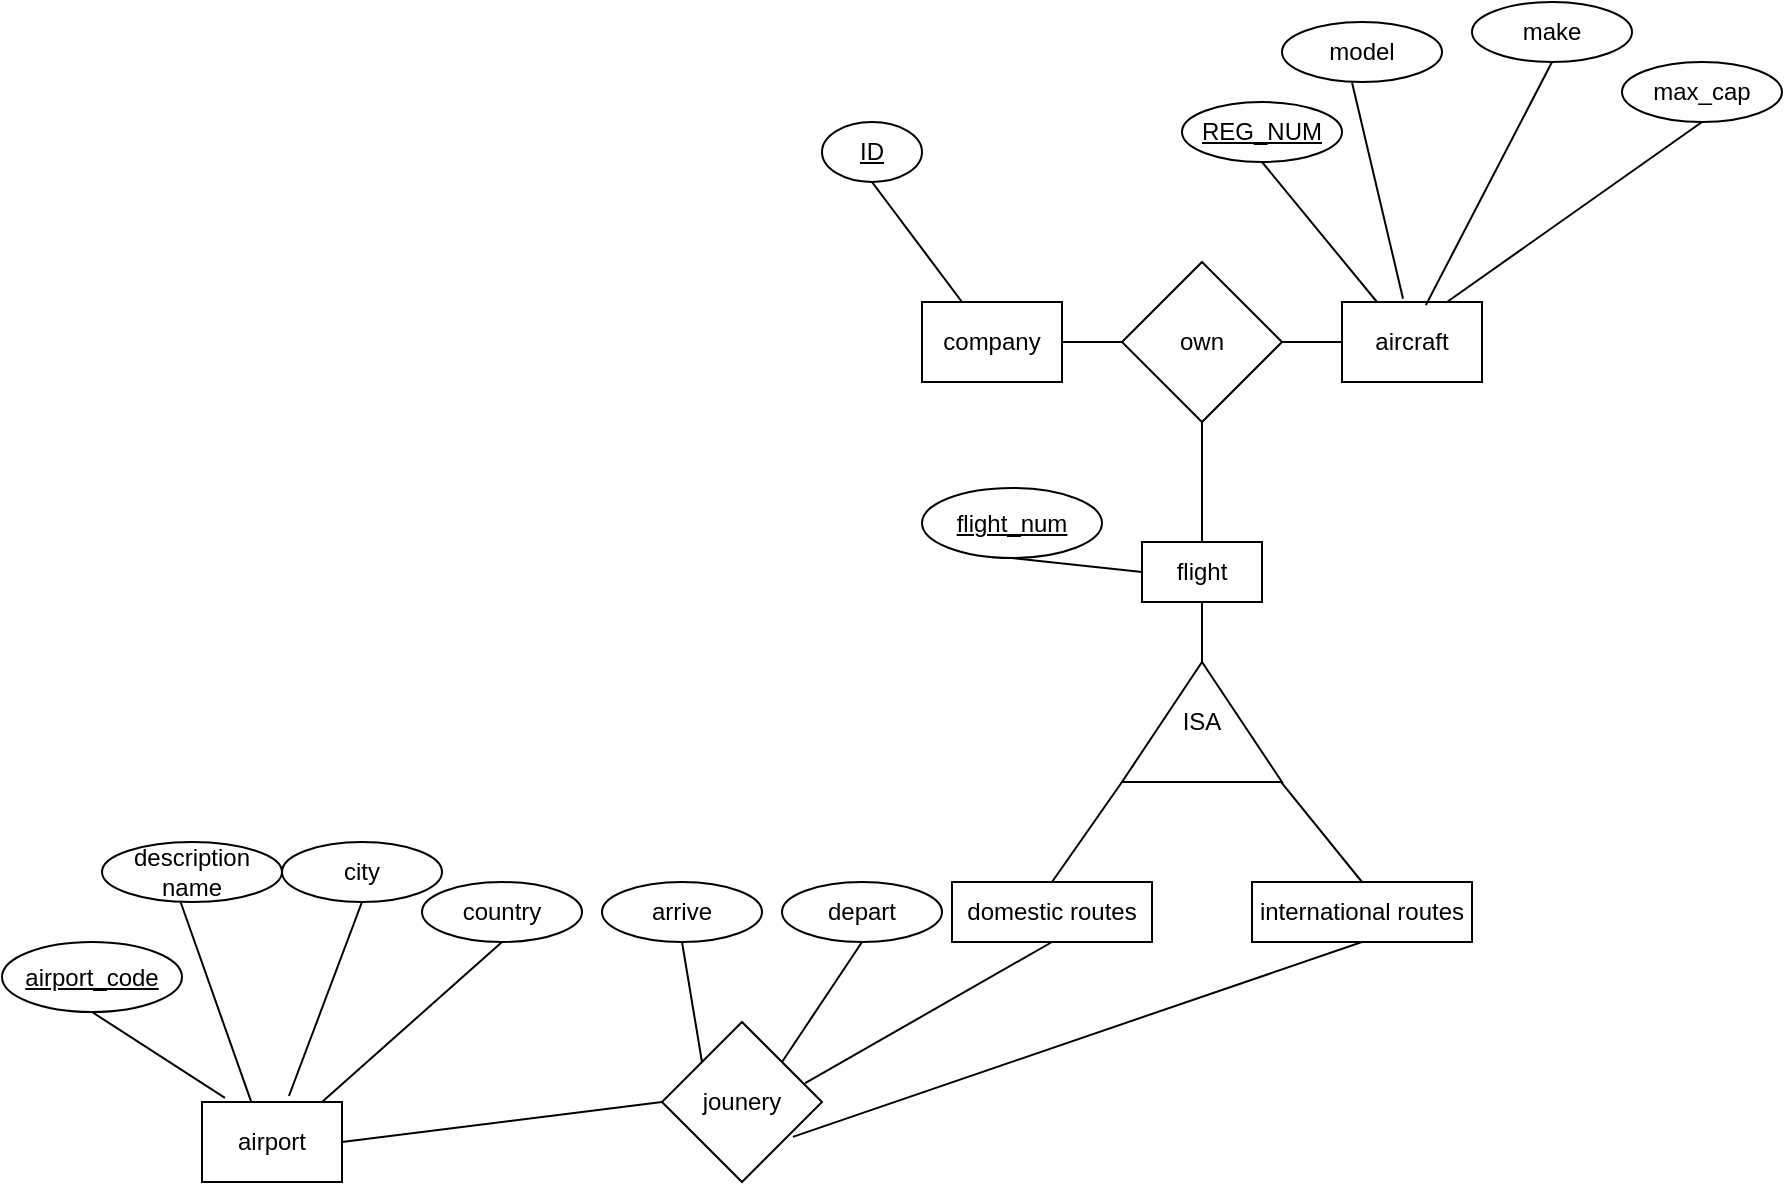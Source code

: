 <mxfile version="21.0.8" type="github">
  <diagram name="第1頁" id="mBwmzWAm_jQV8ARpH_K5">
    <mxGraphModel dx="1953" dy="591" grid="1" gridSize="10" guides="1" tooltips="1" connect="1" arrows="1" fold="1" page="1" pageScale="1" pageWidth="850" pageHeight="1100" math="0" shadow="0">
      <root>
        <mxCell id="0" />
        <mxCell id="1" parent="0" />
        <mxCell id="OUYbvoZZh8LId9jWtcb5-1" value="company" style="rounded=0;whiteSpace=wrap;html=1;" parent="1" vertex="1">
          <mxGeometry x="360" y="440" width="70" height="40" as="geometry" />
        </mxCell>
        <mxCell id="OUYbvoZZh8LId9jWtcb5-2" value="&lt;u&gt;ID&lt;/u&gt;" style="ellipse;whiteSpace=wrap;html=1;" parent="1" vertex="1">
          <mxGeometry x="310" y="350" width="50" height="30" as="geometry" />
        </mxCell>
        <mxCell id="OUYbvoZZh8LId9jWtcb5-3" value="" style="endArrow=none;html=1;rounded=0;entryX=0.5;entryY=1;entryDx=0;entryDy=0;" parent="1" target="OUYbvoZZh8LId9jWtcb5-2" edge="1">
          <mxGeometry width="50" height="50" relative="1" as="geometry">
            <mxPoint x="380" y="440" as="sourcePoint" />
            <mxPoint x="470" y="450" as="targetPoint" />
          </mxGeometry>
        </mxCell>
        <mxCell id="OUYbvoZZh8LId9jWtcb5-4" value="" style="endArrow=none;html=1;rounded=0;entryX=1;entryY=0.5;entryDx=0;entryDy=0;exitX=0;exitY=0.5;exitDx=0;exitDy=0;" parent="1" source="OUYbvoZZh8LId9jWtcb5-5" target="OUYbvoZZh8LId9jWtcb5-1" edge="1">
          <mxGeometry width="50" height="50" relative="1" as="geometry">
            <mxPoint x="500" y="460" as="sourcePoint" />
            <mxPoint x="345" y="390" as="targetPoint" />
          </mxGeometry>
        </mxCell>
        <mxCell id="OUYbvoZZh8LId9jWtcb5-5" value="own" style="rhombus;whiteSpace=wrap;html=1;" parent="1" vertex="1">
          <mxGeometry x="460" y="420" width="80" height="80" as="geometry" />
        </mxCell>
        <mxCell id="OUYbvoZZh8LId9jWtcb5-7" value="" style="endArrow=none;html=1;rounded=0;entryX=1;entryY=0.5;entryDx=0;entryDy=0;exitX=0;exitY=0.5;exitDx=0;exitDy=0;" parent="1" source="OUYbvoZZh8LId9jWtcb5-8" target="OUYbvoZZh8LId9jWtcb5-5" edge="1">
          <mxGeometry width="50" height="50" relative="1" as="geometry">
            <mxPoint x="620" y="460" as="sourcePoint" />
            <mxPoint x="470" y="450" as="targetPoint" />
          </mxGeometry>
        </mxCell>
        <mxCell id="OUYbvoZZh8LId9jWtcb5-8" value="aircraft" style="rounded=0;whiteSpace=wrap;html=1;" parent="1" vertex="1">
          <mxGeometry x="570" y="440" width="70" height="40" as="geometry" />
        </mxCell>
        <mxCell id="OUYbvoZZh8LId9jWtcb5-9" value="&lt;u&gt;REG_NUM&lt;/u&gt;" style="ellipse;whiteSpace=wrap;html=1;" parent="1" vertex="1">
          <mxGeometry x="490" y="340" width="80" height="30" as="geometry" />
        </mxCell>
        <mxCell id="OUYbvoZZh8LId9jWtcb5-10" value="" style="endArrow=none;html=1;rounded=0;entryX=0.5;entryY=1;entryDx=0;entryDy=0;exitX=0.25;exitY=0;exitDx=0;exitDy=0;" parent="1" source="OUYbvoZZh8LId9jWtcb5-8" target="OUYbvoZZh8LId9jWtcb5-9" edge="1">
          <mxGeometry width="50" height="50" relative="1" as="geometry">
            <mxPoint x="420" y="500" as="sourcePoint" />
            <mxPoint x="470" y="450" as="targetPoint" />
          </mxGeometry>
        </mxCell>
        <mxCell id="OUYbvoZZh8LId9jWtcb5-11" value="max_cap" style="ellipse;whiteSpace=wrap;html=1;" parent="1" vertex="1">
          <mxGeometry x="710" y="320" width="80" height="30" as="geometry" />
        </mxCell>
        <mxCell id="OUYbvoZZh8LId9jWtcb5-12" value="make" style="ellipse;whiteSpace=wrap;html=1;" parent="1" vertex="1">
          <mxGeometry x="635" y="290" width="80" height="30" as="geometry" />
        </mxCell>
        <mxCell id="OUYbvoZZh8LId9jWtcb5-13" value="" style="endArrow=none;html=1;rounded=0;entryX=0.5;entryY=1;entryDx=0;entryDy=0;exitX=0.75;exitY=0;exitDx=0;exitDy=0;" parent="1" source="OUYbvoZZh8LId9jWtcb5-8" target="OUYbvoZZh8LId9jWtcb5-11" edge="1">
          <mxGeometry width="50" height="50" relative="1" as="geometry">
            <mxPoint x="420" y="500" as="sourcePoint" />
            <mxPoint x="470" y="450" as="targetPoint" />
          </mxGeometry>
        </mxCell>
        <mxCell id="OUYbvoZZh8LId9jWtcb5-14" value="model" style="ellipse;whiteSpace=wrap;html=1;" parent="1" vertex="1">
          <mxGeometry x="540" y="300" width="80" height="30" as="geometry" />
        </mxCell>
        <mxCell id="OUYbvoZZh8LId9jWtcb5-15" value="" style="endArrow=none;html=1;rounded=0;entryX=0.436;entryY=-0.041;entryDx=0;entryDy=0;entryPerimeter=0;exitX=0.438;exitY=1.012;exitDx=0;exitDy=0;exitPerimeter=0;" parent="1" source="OUYbvoZZh8LId9jWtcb5-14" target="OUYbvoZZh8LId9jWtcb5-8" edge="1">
          <mxGeometry width="50" height="50" relative="1" as="geometry">
            <mxPoint x="420" y="500" as="sourcePoint" />
            <mxPoint x="470" y="450" as="targetPoint" />
          </mxGeometry>
        </mxCell>
        <mxCell id="OUYbvoZZh8LId9jWtcb5-16" value="" style="endArrow=none;html=1;rounded=0;exitX=0.599;exitY=0.039;exitDx=0;exitDy=0;exitPerimeter=0;entryX=0.5;entryY=1;entryDx=0;entryDy=0;" parent="1" source="OUYbvoZZh8LId9jWtcb5-8" target="OUYbvoZZh8LId9jWtcb5-12" edge="1">
          <mxGeometry width="50" height="50" relative="1" as="geometry">
            <mxPoint x="420" y="500" as="sourcePoint" />
            <mxPoint x="470" y="450" as="targetPoint" />
          </mxGeometry>
        </mxCell>
        <mxCell id="OUYbvoZZh8LId9jWtcb5-17" value="" style="endArrow=none;html=1;rounded=0;entryX=0.5;entryY=1;entryDx=0;entryDy=0;exitX=0.5;exitY=0;exitDx=0;exitDy=0;" parent="1" source="OUYbvoZZh8LId9jWtcb5-18" target="OUYbvoZZh8LId9jWtcb5-5" edge="1">
          <mxGeometry width="50" height="50" relative="1" as="geometry">
            <mxPoint x="500" y="560" as="sourcePoint" />
            <mxPoint x="470" y="450" as="targetPoint" />
          </mxGeometry>
        </mxCell>
        <mxCell id="OUYbvoZZh8LId9jWtcb5-18" value="flight" style="rounded=0;whiteSpace=wrap;html=1;" parent="1" vertex="1">
          <mxGeometry x="470" y="560" width="60" height="30" as="geometry" />
        </mxCell>
        <mxCell id="OUYbvoZZh8LId9jWtcb5-19" value="ISA" style="triangle;whiteSpace=wrap;html=1;flipV=1;flipH=1;direction=south;" parent="1" vertex="1">
          <mxGeometry x="460" y="620" width="80" height="60" as="geometry" />
        </mxCell>
        <mxCell id="OUYbvoZZh8LId9jWtcb5-20" value="" style="endArrow=none;html=1;rounded=0;entryX=0.5;entryY=1;entryDx=0;entryDy=0;exitX=0;exitY=0.5;exitDx=0;exitDy=0;" parent="1" source="OUYbvoZZh8LId9jWtcb5-19" target="OUYbvoZZh8LId9jWtcb5-18" edge="1">
          <mxGeometry width="50" height="50" relative="1" as="geometry">
            <mxPoint x="420" y="500" as="sourcePoint" />
            <mxPoint x="470" y="450" as="targetPoint" />
          </mxGeometry>
        </mxCell>
        <mxCell id="OUYbvoZZh8LId9jWtcb5-21" value="" style="endArrow=none;html=1;rounded=0;exitX=0.5;exitY=0;exitDx=0;exitDy=0;" parent="1" source="OUYbvoZZh8LId9jWtcb5-23" edge="1">
          <mxGeometry width="50" height="50" relative="1" as="geometry">
            <mxPoint x="430" y="730" as="sourcePoint" />
            <mxPoint x="460" y="680" as="targetPoint" />
          </mxGeometry>
        </mxCell>
        <mxCell id="OUYbvoZZh8LId9jWtcb5-22" value="" style="endArrow=none;html=1;rounded=0;entryX=-0.003;entryY=0.996;entryDx=0;entryDy=0;entryPerimeter=0;exitX=0.5;exitY=0;exitDx=0;exitDy=0;" parent="1" source="OUYbvoZZh8LId9jWtcb5-24" target="OUYbvoZZh8LId9jWtcb5-19" edge="1">
          <mxGeometry width="50" height="50" relative="1" as="geometry">
            <mxPoint x="570" y="730" as="sourcePoint" />
            <mxPoint x="470" y="690" as="targetPoint" />
          </mxGeometry>
        </mxCell>
        <mxCell id="OUYbvoZZh8LId9jWtcb5-23" value=" domestic&amp;nbsp;routes" style="rounded=0;whiteSpace=wrap;html=1;" parent="1" vertex="1">
          <mxGeometry x="375" y="730" width="100" height="30" as="geometry" />
        </mxCell>
        <mxCell id="OUYbvoZZh8LId9jWtcb5-24" value="international routes" style="rounded=0;whiteSpace=wrap;html=1;" parent="1" vertex="1">
          <mxGeometry x="525" y="730" width="110" height="30" as="geometry" />
        </mxCell>
        <mxCell id="OUYbvoZZh8LId9jWtcb5-25" value="airport" style="rounded=0;whiteSpace=wrap;html=1;" parent="1" vertex="1">
          <mxGeometry y="840" width="70" height="40" as="geometry" />
        </mxCell>
        <mxCell id="OUYbvoZZh8LId9jWtcb5-26" value="&lt;u&gt;flight_num&lt;/u&gt;" style="ellipse;whiteSpace=wrap;html=1;" parent="1" vertex="1">
          <mxGeometry x="360" y="533" width="90" height="35" as="geometry" />
        </mxCell>
        <mxCell id="OUYbvoZZh8LId9jWtcb5-27" value="" style="endArrow=none;html=1;rounded=0;entryX=0.5;entryY=1;entryDx=0;entryDy=0;exitX=0;exitY=0.5;exitDx=0;exitDy=0;" parent="1" source="OUYbvoZZh8LId9jWtcb5-18" target="OUYbvoZZh8LId9jWtcb5-26" edge="1">
          <mxGeometry width="50" height="50" relative="1" as="geometry">
            <mxPoint x="460" y="590" as="sourcePoint" />
            <mxPoint x="520" y="635" as="targetPoint" />
          </mxGeometry>
        </mxCell>
        <mxCell id="OUYbvoZZh8LId9jWtcb5-28" value="&lt;u&gt;airport_code&lt;/u&gt;" style="ellipse;whiteSpace=wrap;html=1;" parent="1" vertex="1">
          <mxGeometry x="-100" y="760" width="90" height="35" as="geometry" />
        </mxCell>
        <mxCell id="OUYbvoZZh8LId9jWtcb5-29" value="" style="endArrow=none;html=1;rounded=0;entryX=0.5;entryY=1;entryDx=0;entryDy=0;exitX=0.164;exitY=-0.052;exitDx=0;exitDy=0;exitPerimeter=0;" parent="1" source="OUYbvoZZh8LId9jWtcb5-25" target="OUYbvoZZh8LId9jWtcb5-28" edge="1">
          <mxGeometry width="50" height="50" relative="1" as="geometry">
            <mxPoint x="10" y="802" as="sourcePoint" />
            <mxPoint x="60" y="862" as="targetPoint" />
          </mxGeometry>
        </mxCell>
        <mxCell id="OUYbvoZZh8LId9jWtcb5-30" value="description&lt;br/&gt;name" style="ellipse;whiteSpace=wrap;html=1;" parent="1" vertex="1">
          <mxGeometry x="-50" y="710" width="90" height="30" as="geometry" />
        </mxCell>
        <mxCell id="OUYbvoZZh8LId9jWtcb5-31" value="" style="endArrow=none;html=1;rounded=0;entryX=0.353;entryY=0.005;entryDx=0;entryDy=0;exitX=0.438;exitY=1.012;exitDx=0;exitDy=0;exitPerimeter=0;entryPerimeter=0;" parent="1" source="OUYbvoZZh8LId9jWtcb5-30" target="OUYbvoZZh8LId9jWtcb5-25" edge="1">
          <mxGeometry width="50" height="50" relative="1" as="geometry">
            <mxPoint x="-120" y="880" as="sourcePoint" />
            <mxPoint x="61" y="818" as="targetPoint" />
          </mxGeometry>
        </mxCell>
        <mxCell id="OUYbvoZZh8LId9jWtcb5-33" value="city" style="ellipse;whiteSpace=wrap;html=1;" parent="1" vertex="1">
          <mxGeometry x="40" y="710" width="80" height="30" as="geometry" />
        </mxCell>
        <mxCell id="OUYbvoZZh8LId9jWtcb5-34" value="" style="endArrow=none;html=1;rounded=0;exitX=0.621;exitY=-0.075;exitDx=0;exitDy=0;entryX=0.5;entryY=1;entryDx=0;entryDy=0;exitPerimeter=0;" parent="1" source="OUYbvoZZh8LId9jWtcb5-25" target="OUYbvoZZh8LId9jWtcb5-33" edge="1">
          <mxGeometry width="50" height="50" relative="1" as="geometry">
            <mxPoint x="35" y="842.5" as="sourcePoint" />
            <mxPoint x="-82" y="872.5" as="targetPoint" />
          </mxGeometry>
        </mxCell>
        <mxCell id="OUYbvoZZh8LId9jWtcb5-35" value="country" style="ellipse;whiteSpace=wrap;html=1;" parent="1" vertex="1">
          <mxGeometry x="110" y="730" width="80" height="30" as="geometry" />
        </mxCell>
        <mxCell id="OUYbvoZZh8LId9jWtcb5-36" value="" style="endArrow=none;html=1;rounded=0;entryX=0.5;entryY=1;entryDx=0;entryDy=0;exitX=0.857;exitY=0;exitDx=0;exitDy=0;exitPerimeter=0;" parent="1" source="OUYbvoZZh8LId9jWtcb5-25" target="OUYbvoZZh8LId9jWtcb5-35" edge="1">
          <mxGeometry width="50" height="50" relative="1" as="geometry">
            <mxPoint x="88" y="805" as="sourcePoint" />
            <mxPoint x="-65" y="815" as="targetPoint" />
          </mxGeometry>
        </mxCell>
        <mxCell id="OUYbvoZZh8LId9jWtcb5-38" value="jounery" style="rhombus;whiteSpace=wrap;html=1;" parent="1" vertex="1">
          <mxGeometry x="230" y="800" width="80" height="80" as="geometry" />
        </mxCell>
        <mxCell id="OUYbvoZZh8LId9jWtcb5-40" value="depart" style="ellipse;whiteSpace=wrap;html=1;" parent="1" vertex="1">
          <mxGeometry x="290" y="730" width="80" height="30" as="geometry" />
        </mxCell>
        <mxCell id="OUYbvoZZh8LId9jWtcb5-41" value="" style="endArrow=none;html=1;rounded=0;entryX=0.5;entryY=1;entryDx=0;entryDy=0;exitX=1;exitY=0;exitDx=0;exitDy=0;" parent="1" source="OUYbvoZZh8LId9jWtcb5-38" target="OUYbvoZZh8LId9jWtcb5-40" edge="1">
          <mxGeometry width="50" height="50" relative="1" as="geometry">
            <mxPoint x="270" y="790" as="sourcePoint" />
            <mxPoint x="145" y="765" as="targetPoint" />
          </mxGeometry>
        </mxCell>
        <mxCell id="uRq32V3ZF-1F1hHJ5Mab-1" value="arrive" style="ellipse;whiteSpace=wrap;html=1;" vertex="1" parent="1">
          <mxGeometry x="200" y="730" width="80" height="30" as="geometry" />
        </mxCell>
        <mxCell id="uRq32V3ZF-1F1hHJ5Mab-2" value="" style="endArrow=none;html=1;rounded=0;entryX=0.5;entryY=1;entryDx=0;entryDy=0;exitX=0;exitY=0;exitDx=0;exitDy=0;" edge="1" parent="1" target="uRq32V3ZF-1F1hHJ5Mab-1" source="OUYbvoZZh8LId9jWtcb5-38">
          <mxGeometry width="50" height="50" relative="1" as="geometry">
            <mxPoint x="250" y="830" as="sourcePoint" />
            <mxPoint x="65" y="745" as="targetPoint" />
          </mxGeometry>
        </mxCell>
        <mxCell id="uRq32V3ZF-1F1hHJ5Mab-3" value="" style="endArrow=none;html=1;rounded=0;exitX=1;exitY=0.5;exitDx=0;exitDy=0;entryX=0;entryY=0.5;entryDx=0;entryDy=0;" edge="1" parent="1" source="OUYbvoZZh8LId9jWtcb5-25" target="OUYbvoZZh8LId9jWtcb5-38">
          <mxGeometry width="50" height="50" relative="1" as="geometry">
            <mxPoint x="330" y="810" as="sourcePoint" />
            <mxPoint x="380" y="760" as="targetPoint" />
          </mxGeometry>
        </mxCell>
        <mxCell id="uRq32V3ZF-1F1hHJ5Mab-4" value="" style="endArrow=none;html=1;rounded=0;entryX=0.5;entryY=1;entryDx=0;entryDy=0;exitX=0.895;exitY=0.382;exitDx=0;exitDy=0;exitPerimeter=0;" edge="1" parent="1" source="OUYbvoZZh8LId9jWtcb5-38" target="OUYbvoZZh8LId9jWtcb5-23">
          <mxGeometry width="50" height="50" relative="1" as="geometry">
            <mxPoint x="330" y="810" as="sourcePoint" />
            <mxPoint x="380" y="760" as="targetPoint" />
          </mxGeometry>
        </mxCell>
        <mxCell id="uRq32V3ZF-1F1hHJ5Mab-5" value="" style="endArrow=none;html=1;rounded=0;entryX=0.5;entryY=1;entryDx=0;entryDy=0;exitX=0.818;exitY=0.718;exitDx=0;exitDy=0;exitPerimeter=0;" edge="1" parent="1" source="OUYbvoZZh8LId9jWtcb5-38" target="OUYbvoZZh8LId9jWtcb5-24">
          <mxGeometry width="50" height="50" relative="1" as="geometry">
            <mxPoint x="330" y="810" as="sourcePoint" />
            <mxPoint x="380" y="760" as="targetPoint" />
          </mxGeometry>
        </mxCell>
      </root>
    </mxGraphModel>
  </diagram>
</mxfile>
